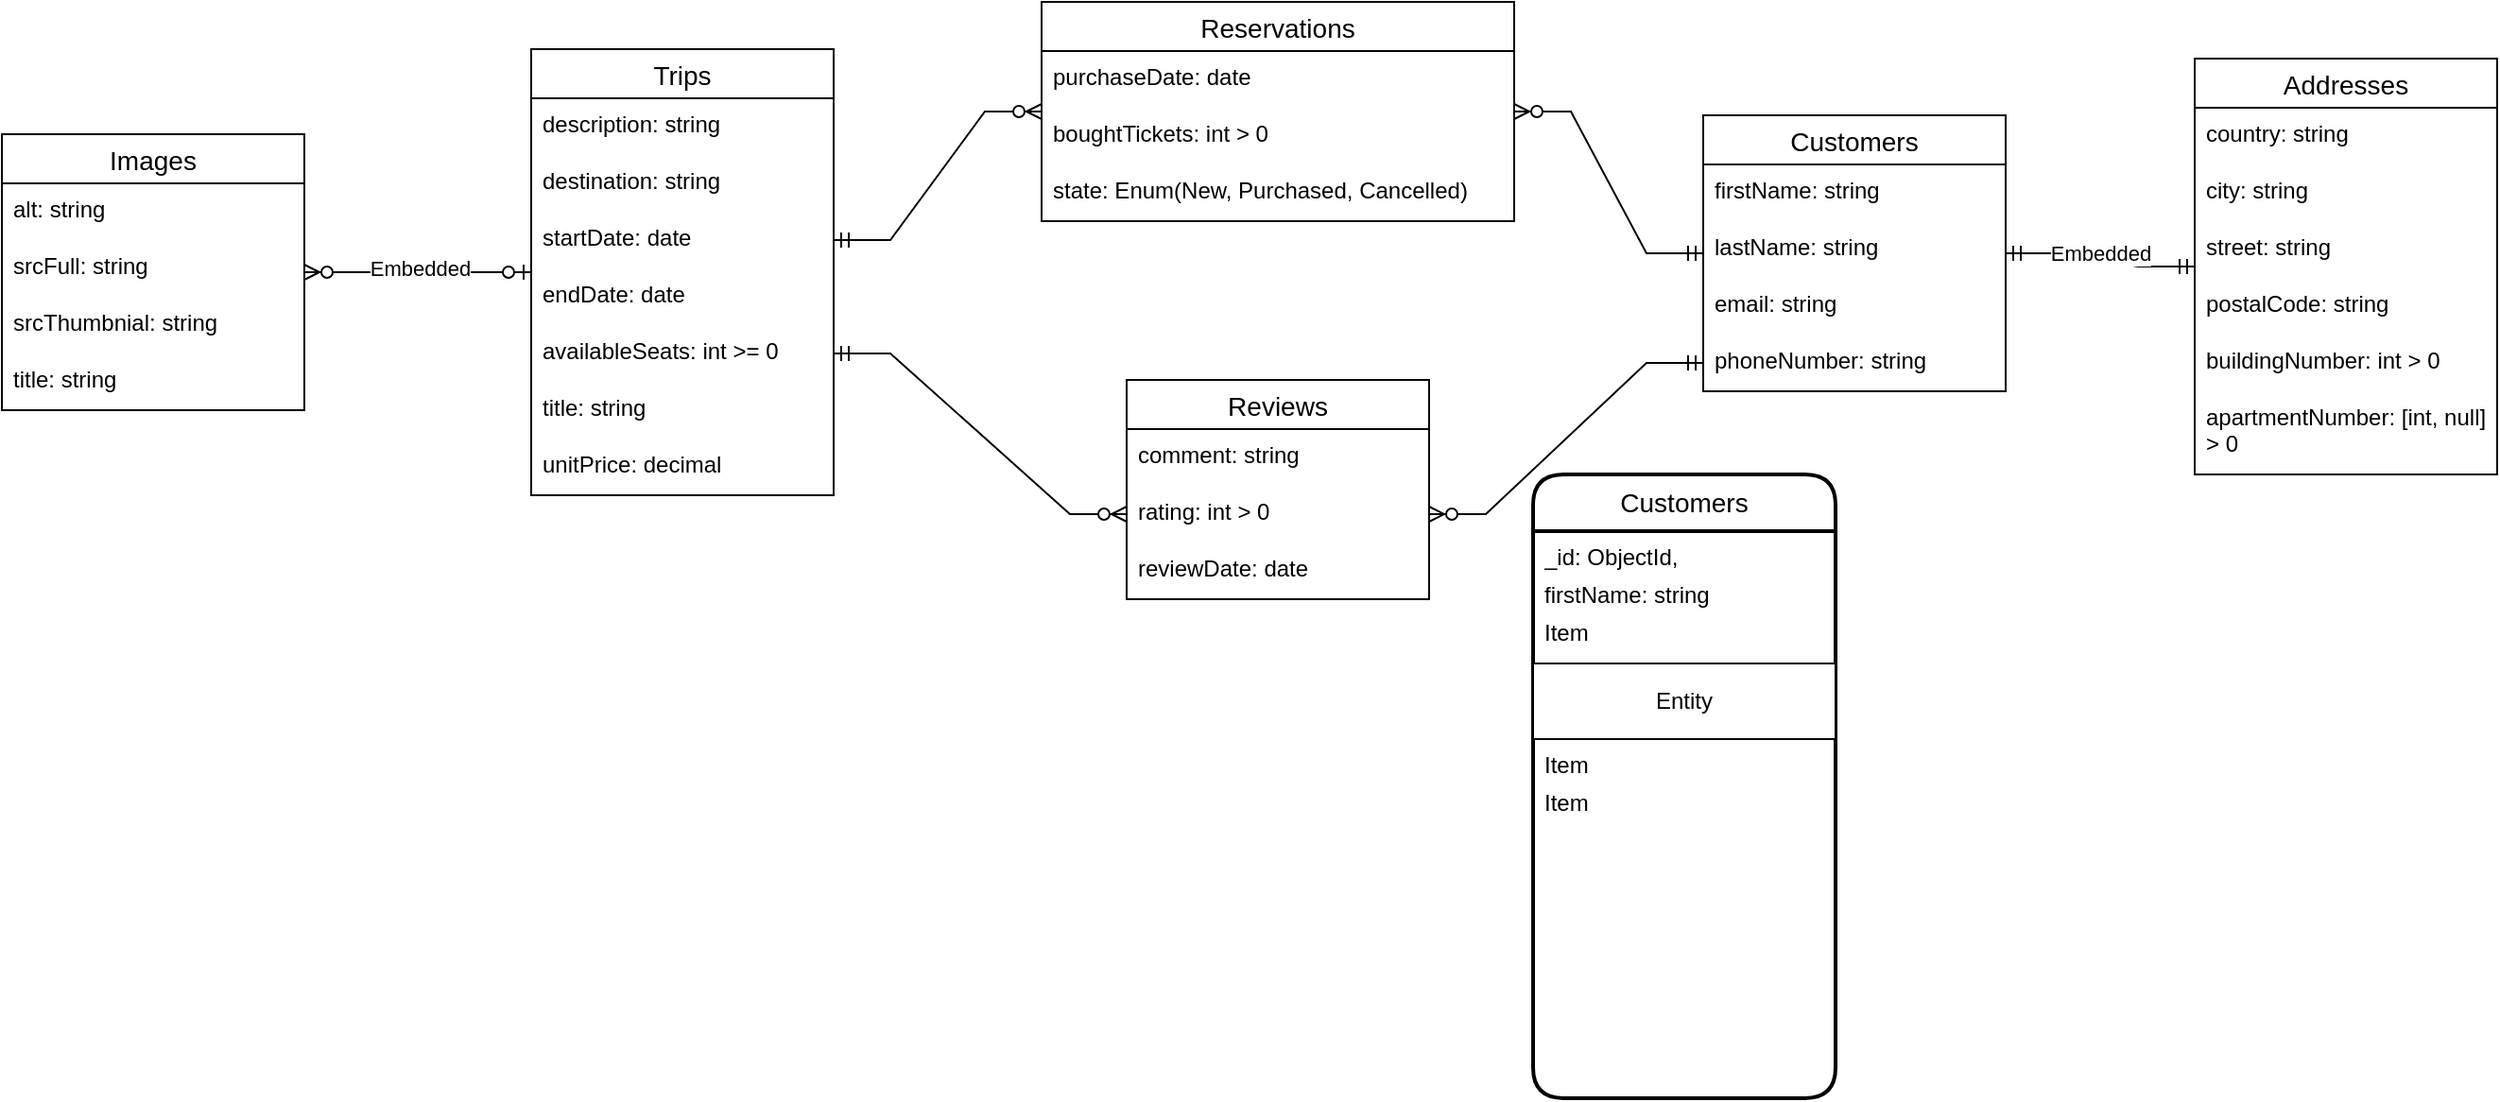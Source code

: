 <mxfile version="21.1.2" type="device">
  <diagram name="Strona-1" id="_r35gBtdK1t_7CsBU1vC">
    <mxGraphModel dx="1050" dy="629" grid="1" gridSize="10" guides="1" tooltips="1" connect="1" arrows="1" fold="1" page="1" pageScale="1" pageWidth="827" pageHeight="1169" math="0" shadow="0">
      <root>
        <mxCell id="0" />
        <mxCell id="1" parent="0" />
        <mxCell id="aVdR54JEFMqKd04an4iA-6" value="Customers" style="swimlane;fontStyle=0;childLayout=stackLayout;horizontal=1;startSize=26;horizontalStack=0;resizeParent=1;resizeParentMax=0;resizeLast=0;collapsible=1;marginBottom=0;align=center;fontSize=14;" parent="1" vertex="1">
          <mxGeometry x="1060" y="160" width="160" height="146" as="geometry" />
        </mxCell>
        <mxCell id="aVdR54JEFMqKd04an4iA-7" value="firstName: string" style="text;strokeColor=none;fillColor=none;spacingLeft=4;spacingRight=4;overflow=hidden;rotatable=0;points=[[0,0.5],[1,0.5]];portConstraint=eastwest;fontSize=12;whiteSpace=wrap;html=1;" parent="aVdR54JEFMqKd04an4iA-6" vertex="1">
          <mxGeometry y="26" width="160" height="30" as="geometry" />
        </mxCell>
        <mxCell id="aVdR54JEFMqKd04an4iA-41" value="lastName: string" style="text;strokeColor=none;fillColor=none;spacingLeft=4;spacingRight=4;overflow=hidden;rotatable=0;points=[[0,0.5],[1,0.5]];portConstraint=eastwest;fontSize=12;whiteSpace=wrap;html=1;" parent="aVdR54JEFMqKd04an4iA-6" vertex="1">
          <mxGeometry y="56" width="160" height="30" as="geometry" />
        </mxCell>
        <mxCell id="aVdR54JEFMqKd04an4iA-40" value="email: string" style="text;strokeColor=none;fillColor=none;spacingLeft=4;spacingRight=4;overflow=hidden;rotatable=0;points=[[0,0.5],[1,0.5]];portConstraint=eastwest;fontSize=12;whiteSpace=wrap;html=1;" parent="aVdR54JEFMqKd04an4iA-6" vertex="1">
          <mxGeometry y="86" width="160" height="30" as="geometry" />
        </mxCell>
        <mxCell id="aVdR54JEFMqKd04an4iA-39" value="phoneNumber: string" style="text;strokeColor=none;fillColor=none;spacingLeft=4;spacingRight=4;overflow=hidden;rotatable=0;points=[[0,0.5],[1,0.5]];portConstraint=eastwest;fontSize=12;whiteSpace=wrap;html=1;" parent="aVdR54JEFMqKd04an4iA-6" vertex="1">
          <mxGeometry y="116" width="160" height="30" as="geometry" />
        </mxCell>
        <mxCell id="aVdR54JEFMqKd04an4iA-10" value="Reservations" style="swimlane;fontStyle=0;childLayout=stackLayout;horizontal=1;startSize=26;horizontalStack=0;resizeParent=1;resizeParentMax=0;resizeLast=0;collapsible=1;marginBottom=0;align=center;fontSize=14;" parent="1" vertex="1">
          <mxGeometry x="710" y="100" width="250" height="116" as="geometry" />
        </mxCell>
        <mxCell id="aVdR54JEFMqKd04an4iA-55" value="purchaseDate: date" style="text;strokeColor=none;fillColor=none;spacingLeft=4;spacingRight=4;overflow=hidden;rotatable=0;points=[[0,0.5],[1,0.5]];portConstraint=eastwest;fontSize=12;whiteSpace=wrap;html=1;" parent="aVdR54JEFMqKd04an4iA-10" vertex="1">
          <mxGeometry y="26" width="250" height="30" as="geometry" />
        </mxCell>
        <mxCell id="aVdR54JEFMqKd04an4iA-54" value="boughtTickets: int &amp;gt; 0" style="text;strokeColor=none;fillColor=none;spacingLeft=4;spacingRight=4;overflow=hidden;rotatable=0;points=[[0,0.5],[1,0.5]];portConstraint=eastwest;fontSize=12;whiteSpace=wrap;html=1;" parent="aVdR54JEFMqKd04an4iA-10" vertex="1">
          <mxGeometry y="56" width="250" height="30" as="geometry" />
        </mxCell>
        <mxCell id="em6NipvlPsLFU1ZZN6-G-1" value="state: Enum(New, Purchased, Cancelled)" style="text;strokeColor=none;fillColor=none;spacingLeft=4;spacingRight=4;overflow=hidden;rotatable=0;points=[[0,0.5],[1,0.5]];portConstraint=eastwest;fontSize=12;whiteSpace=wrap;html=1;" parent="aVdR54JEFMqKd04an4iA-10" vertex="1">
          <mxGeometry y="86" width="250" height="30" as="geometry" />
        </mxCell>
        <mxCell id="aVdR54JEFMqKd04an4iA-14" value="Reviews" style="swimlane;fontStyle=0;childLayout=stackLayout;horizontal=1;startSize=26;horizontalStack=0;resizeParent=1;resizeParentMax=0;resizeLast=0;collapsible=1;marginBottom=0;align=center;fontSize=14;" parent="1" vertex="1">
          <mxGeometry x="755" y="300" width="160" height="116" as="geometry" />
        </mxCell>
        <mxCell id="aVdR54JEFMqKd04an4iA-15" value="comment: string" style="text;strokeColor=none;fillColor=none;spacingLeft=4;spacingRight=4;overflow=hidden;rotatable=0;points=[[0,0.5],[1,0.5]];portConstraint=eastwest;fontSize=12;whiteSpace=wrap;html=1;" parent="aVdR54JEFMqKd04an4iA-14" vertex="1">
          <mxGeometry y="26" width="160" height="30" as="geometry" />
        </mxCell>
        <mxCell id="aVdR54JEFMqKd04an4iA-18" value="rating: int &amp;gt; 0" style="text;strokeColor=none;fillColor=none;spacingLeft=4;spacingRight=4;overflow=hidden;rotatable=0;points=[[0,0.5],[1,0.5]];portConstraint=eastwest;fontSize=12;whiteSpace=wrap;html=1;" parent="aVdR54JEFMqKd04an4iA-14" vertex="1">
          <mxGeometry y="56" width="160" height="30" as="geometry" />
        </mxCell>
        <mxCell id="aVdR54JEFMqKd04an4iA-56" value="reviewDate: date" style="text;strokeColor=none;fillColor=none;spacingLeft=4;spacingRight=4;overflow=hidden;rotatable=0;points=[[0,0.5],[1,0.5]];portConstraint=eastwest;fontSize=12;whiteSpace=wrap;html=1;" parent="aVdR54JEFMqKd04an4iA-14" vertex="1">
          <mxGeometry y="86" width="160" height="30" as="geometry" />
        </mxCell>
        <mxCell id="aVdR54JEFMqKd04an4iA-22" value="Trips" style="swimlane;fontStyle=0;childLayout=stackLayout;horizontal=1;startSize=26;horizontalStack=0;resizeParent=1;resizeParentMax=0;resizeLast=0;collapsible=1;marginBottom=0;align=center;fontSize=14;" parent="1" vertex="1">
          <mxGeometry x="440" y="125" width="160" height="236" as="geometry" />
        </mxCell>
        <mxCell id="aVdR54JEFMqKd04an4iA-23" value="description: string" style="text;strokeColor=none;fillColor=none;spacingLeft=4;spacingRight=4;overflow=hidden;rotatable=0;points=[[0,0.5],[1,0.5]];portConstraint=eastwest;fontSize=12;whiteSpace=wrap;html=1;" parent="aVdR54JEFMqKd04an4iA-22" vertex="1">
          <mxGeometry y="26" width="160" height="30" as="geometry" />
        </mxCell>
        <mxCell id="aVdR54JEFMqKd04an4iA-29" value="destination: string" style="text;strokeColor=none;fillColor=none;spacingLeft=4;spacingRight=4;overflow=hidden;rotatable=0;points=[[0,0.5],[1,0.5]];portConstraint=eastwest;fontSize=12;whiteSpace=wrap;html=1;" parent="aVdR54JEFMqKd04an4iA-22" vertex="1">
          <mxGeometry y="56" width="160" height="30" as="geometry" />
        </mxCell>
        <mxCell id="aVdR54JEFMqKd04an4iA-25" value="startDate: date" style="text;strokeColor=none;fillColor=none;spacingLeft=4;spacingRight=4;overflow=hidden;rotatable=0;points=[[0,0.5],[1,0.5]];portConstraint=eastwest;fontSize=12;whiteSpace=wrap;html=1;" parent="aVdR54JEFMqKd04an4iA-22" vertex="1">
          <mxGeometry y="86" width="160" height="30" as="geometry" />
        </mxCell>
        <mxCell id="aVdR54JEFMqKd04an4iA-28" value="endDate: date" style="text;strokeColor=none;fillColor=none;spacingLeft=4;spacingRight=4;overflow=hidden;rotatable=0;points=[[0,0.5],[1,0.5]];portConstraint=eastwest;fontSize=12;whiteSpace=wrap;html=1;" parent="aVdR54JEFMqKd04an4iA-22" vertex="1">
          <mxGeometry y="116" width="160" height="30" as="geometry" />
        </mxCell>
        <mxCell id="aVdR54JEFMqKd04an4iA-27" value="availableSeats: int &amp;gt;= 0" style="text;strokeColor=none;fillColor=none;spacingLeft=4;spacingRight=4;overflow=hidden;rotatable=0;points=[[0,0.5],[1,0.5]];portConstraint=eastwest;fontSize=12;whiteSpace=wrap;html=1;" parent="aVdR54JEFMqKd04an4iA-22" vertex="1">
          <mxGeometry y="146" width="160" height="30" as="geometry" />
        </mxCell>
        <mxCell id="aVdR54JEFMqKd04an4iA-26" value="title: string" style="text;strokeColor=none;fillColor=none;spacingLeft=4;spacingRight=4;overflow=hidden;rotatable=0;points=[[0,0.5],[1,0.5]];portConstraint=eastwest;fontSize=12;whiteSpace=wrap;html=1;" parent="aVdR54JEFMqKd04an4iA-22" vertex="1">
          <mxGeometry y="176" width="160" height="30" as="geometry" />
        </mxCell>
        <mxCell id="aVdR54JEFMqKd04an4iA-24" value="unitPrice: decimal" style="text;strokeColor=none;fillColor=none;spacingLeft=4;spacingRight=4;overflow=hidden;rotatable=0;points=[[0,0.5],[1,0.5]];portConstraint=eastwest;fontSize=12;whiteSpace=wrap;html=1;" parent="aVdR54JEFMqKd04an4iA-22" vertex="1">
          <mxGeometry y="206" width="160" height="30" as="geometry" />
        </mxCell>
        <mxCell id="aVdR54JEFMqKd04an4iA-31" value="Images" style="swimlane;fontStyle=0;childLayout=stackLayout;horizontal=1;startSize=26;horizontalStack=0;resizeParent=1;resizeParentMax=0;resizeLast=0;collapsible=1;marginBottom=0;align=center;fontSize=14;" parent="1" vertex="1">
          <mxGeometry x="160" y="170" width="160" height="146" as="geometry" />
        </mxCell>
        <mxCell id="aVdR54JEFMqKd04an4iA-32" value="alt: string" style="text;strokeColor=none;fillColor=none;spacingLeft=4;spacingRight=4;overflow=hidden;rotatable=0;points=[[0,0.5],[1,0.5]];portConstraint=eastwest;fontSize=12;whiteSpace=wrap;html=1;" parent="aVdR54JEFMqKd04an4iA-31" vertex="1">
          <mxGeometry y="26" width="160" height="30" as="geometry" />
        </mxCell>
        <mxCell id="aVdR54JEFMqKd04an4iA-35" value="srcFull: string" style="text;strokeColor=none;fillColor=none;spacingLeft=4;spacingRight=4;overflow=hidden;rotatable=0;points=[[0,0.5],[1,0.5]];portConstraint=eastwest;fontSize=12;whiteSpace=wrap;html=1;" parent="aVdR54JEFMqKd04an4iA-31" vertex="1">
          <mxGeometry y="56" width="160" height="30" as="geometry" />
        </mxCell>
        <mxCell id="aVdR54JEFMqKd04an4iA-34" value="srcThumbnial: string" style="text;strokeColor=none;fillColor=none;spacingLeft=4;spacingRight=4;overflow=hidden;rotatable=0;points=[[0,0.5],[1,0.5]];portConstraint=eastwest;fontSize=12;whiteSpace=wrap;html=1;" parent="aVdR54JEFMqKd04an4iA-31" vertex="1">
          <mxGeometry y="86" width="160" height="30" as="geometry" />
        </mxCell>
        <mxCell id="aVdR54JEFMqKd04an4iA-33" value="title: string" style="text;strokeColor=none;fillColor=none;spacingLeft=4;spacingRight=4;overflow=hidden;rotatable=0;points=[[0,0.5],[1,0.5]];portConstraint=eastwest;fontSize=12;whiteSpace=wrap;html=1;" parent="aVdR54JEFMqKd04an4iA-31" vertex="1">
          <mxGeometry y="116" width="160" height="30" as="geometry" />
        </mxCell>
        <mxCell id="aVdR54JEFMqKd04an4iA-36" value="" style="edgeStyle=entityRelationEdgeStyle;fontSize=12;html=1;endArrow=ERzeroToMany;startArrow=ERzeroToOne;rounded=0;" parent="1" source="aVdR54JEFMqKd04an4iA-22" target="aVdR54JEFMqKd04an4iA-31" edge="1">
          <mxGeometry width="100" height="100" relative="1" as="geometry">
            <mxPoint x="370" y="330" as="sourcePoint" />
            <mxPoint x="470" y="230" as="targetPoint" />
          </mxGeometry>
        </mxCell>
        <mxCell id="ugukQBNkC2C1m6siRts7-1" value="Embedded" style="edgeLabel;html=1;align=center;verticalAlign=middle;resizable=0;points=[];" parent="aVdR54JEFMqKd04an4iA-36" vertex="1" connectable="0">
          <mxGeometry x="0.095" relative="1" as="geometry">
            <mxPoint x="6" y="-2" as="offset" />
          </mxGeometry>
        </mxCell>
        <mxCell id="aVdR54JEFMqKd04an4iA-42" value="Addresses" style="swimlane;fontStyle=0;childLayout=stackLayout;horizontal=1;startSize=26;horizontalStack=0;resizeParent=1;resizeParentMax=0;resizeLast=0;collapsible=1;marginBottom=0;align=center;fontSize=14;" parent="1" vertex="1">
          <mxGeometry x="1320" y="130" width="160" height="220" as="geometry" />
        </mxCell>
        <mxCell id="aVdR54JEFMqKd04an4iA-43" value="country: string" style="text;strokeColor=none;fillColor=none;spacingLeft=4;spacingRight=4;overflow=hidden;rotatable=0;points=[[0,0.5],[1,0.5]];portConstraint=eastwest;fontSize=12;whiteSpace=wrap;html=1;" parent="aVdR54JEFMqKd04an4iA-42" vertex="1">
          <mxGeometry y="26" width="160" height="30" as="geometry" />
        </mxCell>
        <mxCell id="aVdR54JEFMqKd04an4iA-44" value="city: string" style="text;strokeColor=none;fillColor=none;spacingLeft=4;spacingRight=4;overflow=hidden;rotatable=0;points=[[0,0.5],[1,0.5]];portConstraint=eastwest;fontSize=12;whiteSpace=wrap;html=1;" parent="aVdR54JEFMqKd04an4iA-42" vertex="1">
          <mxGeometry y="56" width="160" height="30" as="geometry" />
        </mxCell>
        <mxCell id="aVdR54JEFMqKd04an4iA-48" value="street: string" style="text;strokeColor=none;fillColor=none;spacingLeft=4;spacingRight=4;overflow=hidden;rotatable=0;points=[[0,0.5],[1,0.5]];portConstraint=eastwest;fontSize=12;whiteSpace=wrap;html=1;" parent="aVdR54JEFMqKd04an4iA-42" vertex="1">
          <mxGeometry y="86" width="160" height="30" as="geometry" />
        </mxCell>
        <mxCell id="aVdR54JEFMqKd04an4iA-47" value="postalCode: string" style="text;strokeColor=none;fillColor=none;spacingLeft=4;spacingRight=4;overflow=hidden;rotatable=0;points=[[0,0.5],[1,0.5]];portConstraint=eastwest;fontSize=12;whiteSpace=wrap;html=1;" parent="aVdR54JEFMqKd04an4iA-42" vertex="1">
          <mxGeometry y="116" width="160" height="30" as="geometry" />
        </mxCell>
        <mxCell id="aVdR54JEFMqKd04an4iA-46" value="buildingNumber: int &amp;gt; 0" style="text;strokeColor=none;fillColor=none;spacingLeft=4;spacingRight=4;overflow=hidden;rotatable=0;points=[[0,0.5],[1,0.5]];portConstraint=eastwest;fontSize=12;whiteSpace=wrap;html=1;" parent="aVdR54JEFMqKd04an4iA-42" vertex="1">
          <mxGeometry y="146" width="160" height="30" as="geometry" />
        </mxCell>
        <mxCell id="aVdR54JEFMqKd04an4iA-45" value="apartmentNumber: [int, null] &amp;gt; 0" style="text;strokeColor=none;fillColor=none;spacingLeft=4;spacingRight=4;overflow=hidden;rotatable=0;points=[[0,0.5],[1,0.5]];portConstraint=eastwest;fontSize=12;whiteSpace=wrap;html=1;" parent="aVdR54JEFMqKd04an4iA-42" vertex="1">
          <mxGeometry y="176" width="160" height="44" as="geometry" />
        </mxCell>
        <mxCell id="aVdR54JEFMqKd04an4iA-57" value="" style="edgeStyle=entityRelationEdgeStyle;fontSize=12;html=1;endArrow=ERzeroToMany;startArrow=ERmandOne;rounded=0;exitX=1;exitY=0.5;exitDx=0;exitDy=0;" parent="1" source="aVdR54JEFMqKd04an4iA-25" target="aVdR54JEFMqKd04an4iA-10" edge="1">
          <mxGeometry width="100" height="100" relative="1" as="geometry">
            <mxPoint x="670" y="210" as="sourcePoint" />
            <mxPoint x="770" y="200" as="targetPoint" />
          </mxGeometry>
        </mxCell>
        <mxCell id="aVdR54JEFMqKd04an4iA-58" value="" style="edgeStyle=entityRelationEdgeStyle;fontSize=12;html=1;endArrow=ERzeroToMany;startArrow=ERmandOne;rounded=0;" parent="1" source="aVdR54JEFMqKd04an4iA-6" target="aVdR54JEFMqKd04an4iA-10" edge="1">
          <mxGeometry width="100" height="100" relative="1" as="geometry">
            <mxPoint x="990" y="240" as="sourcePoint" />
            <mxPoint x="940" y="210" as="targetPoint" />
          </mxGeometry>
        </mxCell>
        <mxCell id="aVdR54JEFMqKd04an4iA-59" value="" style="edgeStyle=entityRelationEdgeStyle;fontSize=12;html=1;endArrow=ERzeroToMany;startArrow=ERmandOne;rounded=0;exitX=0;exitY=0.5;exitDx=0;exitDy=0;entryX=1;entryY=0.5;entryDx=0;entryDy=0;" parent="1" source="aVdR54JEFMqKd04an4iA-39" target="aVdR54JEFMqKd04an4iA-18" edge="1">
          <mxGeometry width="100" height="100" relative="1" as="geometry">
            <mxPoint x="1250" y="590" as="sourcePoint" />
            <mxPoint x="1350" y="490" as="targetPoint" />
          </mxGeometry>
        </mxCell>
        <mxCell id="aVdR54JEFMqKd04an4iA-60" value="" style="edgeStyle=entityRelationEdgeStyle;fontSize=12;html=1;endArrow=ERzeroToMany;startArrow=ERmandOne;rounded=0;entryX=0;entryY=0.5;entryDx=0;entryDy=0;exitX=1;exitY=0.5;exitDx=0;exitDy=0;" parent="1" source="aVdR54JEFMqKd04an4iA-27" target="aVdR54JEFMqKd04an4iA-18" edge="1">
          <mxGeometry width="100" height="100" relative="1" as="geometry">
            <mxPoint x="640" y="380" as="sourcePoint" />
            <mxPoint x="1010" y="390" as="targetPoint" />
          </mxGeometry>
        </mxCell>
        <mxCell id="R8K2u4P2LJadgVEd009L-4" value="" style="edgeStyle=entityRelationEdgeStyle;fontSize=12;html=1;endArrow=ERmandOne;startArrow=ERmandOne;rounded=0;" edge="1" parent="1" source="aVdR54JEFMqKd04an4iA-6" target="aVdR54JEFMqKd04an4iA-42">
          <mxGeometry width="100" height="100" relative="1" as="geometry">
            <mxPoint x="1230" y="293" as="sourcePoint" />
            <mxPoint x="1330" y="193" as="targetPoint" />
          </mxGeometry>
        </mxCell>
        <mxCell id="R8K2u4P2LJadgVEd009L-5" value="Embedded" style="edgeLabel;html=1;align=center;verticalAlign=middle;resizable=0;points=[];" vertex="1" connectable="0" parent="R8K2u4P2LJadgVEd009L-4">
          <mxGeometry x="-0.206" y="-2" relative="1" as="geometry">
            <mxPoint x="10" y="-4" as="offset" />
          </mxGeometry>
        </mxCell>
        <mxCell id="R8K2u4P2LJadgVEd009L-17" value="Customers" style="swimlane;childLayout=stackLayout;horizontal=1;startSize=30;horizontalStack=0;rounded=1;fontSize=14;fontStyle=0;strokeWidth=2;resizeParent=0;resizeLast=1;shadow=0;dashed=0;align=center;arcSize=18;whiteSpace=wrap;html=1;" vertex="1" parent="1">
          <mxGeometry x="970" y="350" width="160" height="330" as="geometry" />
        </mxCell>
        <mxCell id="R8K2u4P2LJadgVEd009L-25" value="_id: ObjectId," style="text;strokeColor=none;fillColor=none;spacingLeft=4;spacingRight=4;overflow=hidden;rotatable=0;points=[[0,0.5],[1,0.5]];portConstraint=eastwest;fontSize=12;whiteSpace=wrap;html=1;" vertex="1" parent="R8K2u4P2LJadgVEd009L-17">
          <mxGeometry y="30" width="160" height="20" as="geometry" />
        </mxCell>
        <mxCell id="R8K2u4P2LJadgVEd009L-26" value="firstName: string" style="text;strokeColor=none;fillColor=none;spacingLeft=4;spacingRight=4;overflow=hidden;rotatable=0;points=[[0,0.5],[1,0.5]];portConstraint=eastwest;fontSize=12;whiteSpace=wrap;html=1;" vertex="1" parent="R8K2u4P2LJadgVEd009L-17">
          <mxGeometry y="50" width="160" height="20" as="geometry" />
        </mxCell>
        <mxCell id="R8K2u4P2LJadgVEd009L-21" value="Item" style="text;strokeColor=none;fillColor=none;spacingLeft=4;spacingRight=4;overflow=hidden;rotatable=0;points=[[0,0.5],[1,0.5]];portConstraint=eastwest;fontSize=12;whiteSpace=wrap;html=1;" vertex="1" parent="R8K2u4P2LJadgVEd009L-17">
          <mxGeometry y="70" width="160" height="30" as="geometry" />
        </mxCell>
        <mxCell id="R8K2u4P2LJadgVEd009L-33" value="Entity" style="whiteSpace=wrap;html=1;align=center;" vertex="1" parent="R8K2u4P2LJadgVEd009L-17">
          <mxGeometry y="100" width="160" height="40" as="geometry" />
        </mxCell>
        <mxCell id="R8K2u4P2LJadgVEd009L-27" value="Item" style="text;strokeColor=none;fillColor=none;spacingLeft=4;spacingRight=4;overflow=hidden;rotatable=0;points=[[0,0.5],[1,0.5]];portConstraint=eastwest;fontSize=12;whiteSpace=wrap;html=1;" vertex="1" parent="R8K2u4P2LJadgVEd009L-17">
          <mxGeometry y="140" width="160" height="20" as="geometry" />
        </mxCell>
        <mxCell id="R8K2u4P2LJadgVEd009L-28" value="Item" style="text;strokeColor=none;fillColor=none;spacingLeft=4;spacingRight=4;overflow=hidden;rotatable=0;points=[[0,0.5],[1,0.5]];portConstraint=eastwest;fontSize=12;whiteSpace=wrap;html=1;" vertex="1" parent="R8K2u4P2LJadgVEd009L-17">
          <mxGeometry y="160" width="160" height="20" as="geometry" />
        </mxCell>
        <mxCell id="R8K2u4P2LJadgVEd009L-22" style="text;strokeColor=none;fillColor=none;spacingLeft=4;spacingRight=4;overflow=hidden;rotatable=0;points=[[0,0.5],[1,0.5]];portConstraint=eastwest;fontSize=12;whiteSpace=wrap;html=1;" vertex="1" parent="R8K2u4P2LJadgVEd009L-17">
          <mxGeometry y="180" width="160" height="150" as="geometry" />
        </mxCell>
      </root>
    </mxGraphModel>
  </diagram>
</mxfile>
